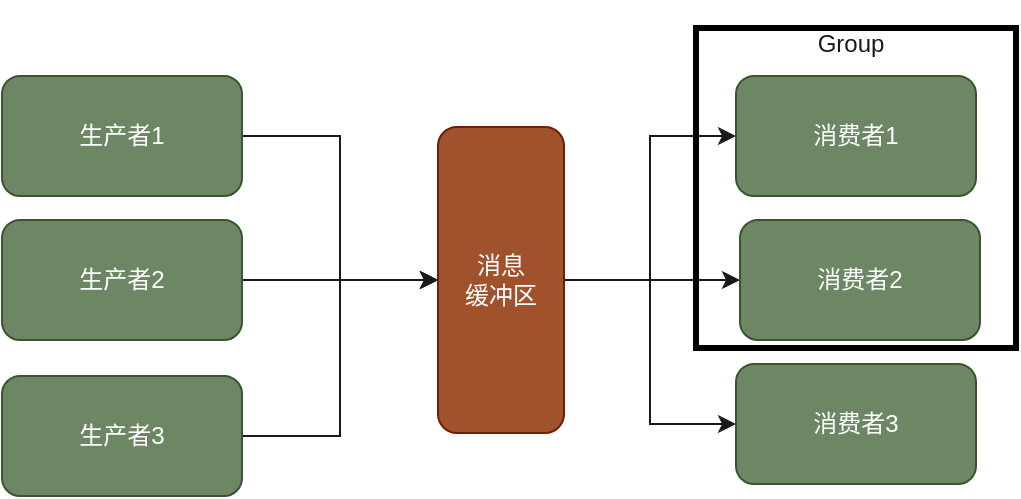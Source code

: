 <mxfile>
    <diagram id="8BT_zbUlcfIXwjmdEKF9" name="Page-1">
        <mxGraphModel dx="695" dy="526" grid="0" gridSize="10" guides="1" tooltips="1" connect="1" arrows="1" fold="1" page="1" pageScale="1" pageWidth="827" pageHeight="1169" background="#ffffff" math="0" shadow="0">
            <root>
                <mxCell id="0"/>
                <mxCell id="1" parent="0"/>
                <mxCell id="12" style="edgeStyle=orthogonalEdgeStyle;rounded=0;orthogonalLoop=1;jettySize=auto;html=1;labelBackgroundColor=none;strokeColor=#1A1A1A;fontColor=#1A1A1A;" edge="1" parent="1" source="5" target="9">
                    <mxGeometry relative="1" as="geometry"/>
                </mxCell>
                <mxCell id="5" value="生产者1" style="rounded=1;whiteSpace=wrap;html=1;fillColor=#6d8764;strokeColor=#3A5431;fontColor=#ffffff;" parent="1" vertex="1">
                    <mxGeometry x="190" y="175" width="120" height="60" as="geometry"/>
                </mxCell>
                <mxCell id="18" style="edgeStyle=orthogonalEdgeStyle;rounded=0;orthogonalLoop=1;jettySize=auto;html=1;entryX=0;entryY=0.5;entryDx=0;entryDy=0;labelBackgroundColor=none;strokeColor=#1A1A1A;fontColor=#1A1A1A;" edge="1" parent="1" source="9" target="17">
                    <mxGeometry relative="1" as="geometry"/>
                </mxCell>
                <mxCell id="21" style="edgeStyle=orthogonalEdgeStyle;rounded=0;orthogonalLoop=1;jettySize=auto;html=1;entryX=0;entryY=0.5;entryDx=0;entryDy=0;labelBackgroundColor=none;strokeColor=#1A1A1A;fontColor=#1A1A1A;" edge="1" parent="1" source="9" target="19">
                    <mxGeometry relative="1" as="geometry"/>
                </mxCell>
                <mxCell id="22" style="edgeStyle=orthogonalEdgeStyle;rounded=0;orthogonalLoop=1;jettySize=auto;html=1;labelBackgroundColor=none;strokeColor=#1A1A1A;fontColor=#1A1A1A;" edge="1" parent="1" source="9" target="20">
                    <mxGeometry relative="1" as="geometry"/>
                </mxCell>
                <mxCell id="9" value="消息&lt;br&gt;缓冲区" style="rounded=1;whiteSpace=wrap;html=1;fillColor=#a0522d;strokeColor=#6D1F00;fontColor=#ffffff;" vertex="1" parent="1">
                    <mxGeometry x="408" y="200.5" width="63" height="153" as="geometry"/>
                </mxCell>
                <mxCell id="14" style="edgeStyle=orthogonalEdgeStyle;rounded=0;orthogonalLoop=1;jettySize=auto;html=1;entryX=0;entryY=0.5;entryDx=0;entryDy=0;labelBackgroundColor=none;strokeColor=#1A1A1A;fontColor=#1A1A1A;" edge="1" parent="1" source="13" target="9">
                    <mxGeometry relative="1" as="geometry"/>
                </mxCell>
                <mxCell id="13" value="生产者2" style="rounded=1;whiteSpace=wrap;html=1;fillColor=#6d8764;strokeColor=#3A5431;fontColor=#ffffff;" vertex="1" parent="1">
                    <mxGeometry x="190" y="247" width="120" height="60" as="geometry"/>
                </mxCell>
                <mxCell id="16" style="edgeStyle=orthogonalEdgeStyle;rounded=0;orthogonalLoop=1;jettySize=auto;html=1;entryX=0;entryY=0.5;entryDx=0;entryDy=0;labelBackgroundColor=none;strokeColor=#1A1A1A;fontColor=#1A1A1A;" edge="1" parent="1" source="15" target="9">
                    <mxGeometry relative="1" as="geometry"/>
                </mxCell>
                <mxCell id="15" value="生产者3" style="rounded=1;whiteSpace=wrap;html=1;fillColor=#6d8764;strokeColor=#3A5431;fontColor=#ffffff;" vertex="1" parent="1">
                    <mxGeometry x="190" y="325" width="120" height="60" as="geometry"/>
                </mxCell>
                <mxCell id="17" value="消费者1" style="rounded=1;whiteSpace=wrap;html=1;fillColor=#6d8764;strokeColor=#3A5431;fontColor=#ffffff;" vertex="1" parent="1">
                    <mxGeometry x="557" y="175" width="120" height="60" as="geometry"/>
                </mxCell>
                <mxCell id="19" value="消费者2" style="rounded=1;whiteSpace=wrap;html=1;fillColor=#6d8764;strokeColor=#3A5431;fontColor=#ffffff;" vertex="1" parent="1">
                    <mxGeometry x="559" y="247" width="120" height="60" as="geometry"/>
                </mxCell>
                <mxCell id="20" value="消费者3" style="rounded=1;whiteSpace=wrap;html=1;fillColor=#6d8764;strokeColor=#3A5431;fontColor=#ffffff;" vertex="1" parent="1">
                    <mxGeometry x="557" y="319" width="120" height="60" as="geometry"/>
                </mxCell>
                <mxCell id="23" value="" style="whiteSpace=wrap;html=1;aspect=fixed;fontColor=#1A1A1A;fillColor=none;strokeWidth=3;" vertex="1" parent="1">
                    <mxGeometry x="537" y="151" width="160" height="160" as="geometry"/>
                </mxCell>
                <mxCell id="24" value="Group" style="whiteSpace=wrap;html=1;aspect=fixed;strokeWidth=1;fontColor=#1A1A1A;strokeColor=none;fillColor=none;" vertex="1" parent="1">
                    <mxGeometry x="593" y="137" width="43" height="43" as="geometry"/>
                </mxCell>
            </root>
        </mxGraphModel>
    </diagram>
    <diagram id="DP-l6AZAf-vOO0tLnYna" name="Page-3">
        <mxGraphModel dx="834" dy="631" grid="0" gridSize="10" guides="1" tooltips="1" connect="1" arrows="1" fold="1" page="1" pageScale="1" pageWidth="827" pageHeight="1169" background="#ffffff" math="0" shadow="0">
            <root>
                <mxCell id="Wc1lUOMoQVlbfa1tMs2v-0"/>
                <mxCell id="Wc1lUOMoQVlbfa1tMs2v-1" parent="Wc1lUOMoQVlbfa1tMs2v-0"/>
                <mxCell id="V8n1_aN9cY00SeAdYCYn-0" value="" style="rounded=1;whiteSpace=wrap;html=1;strokeWidth=1;fillColor=#d5e8d4;strokeColor=#82b366;" vertex="1" parent="Wc1lUOMoQVlbfa1tMs2v-1">
                    <mxGeometry x="297" y="45.5" width="210" height="378" as="geometry"/>
                </mxCell>
                <mxCell id="V8n1_aN9cY00SeAdYCYn-1" value="" style="rounded=1;whiteSpace=wrap;html=1;strokeWidth=1;fillColor=#d5e8d4;strokeColor=#82b366;" vertex="1" parent="Wc1lUOMoQVlbfa1tMs2v-1">
                    <mxGeometry x="66" y="71.5" width="152" height="305" as="geometry"/>
                </mxCell>
                <mxCell id="V8n1_aN9cY00SeAdYCYn-2" value="" style="rounded=1;whiteSpace=wrap;html=1;strokeWidth=1;fillColor=#d5e8d4;strokeColor=#82b366;" vertex="1" parent="Wc1lUOMoQVlbfa1tMs2v-1">
                    <mxGeometry x="600" y="71.5" width="138" height="311" as="geometry"/>
                </mxCell>
                <mxCell id="V8n1_aN9cY00SeAdYCYn-8" style="rounded=0;orthogonalLoop=1;jettySize=auto;html=1;labelBackgroundColor=none;strokeColor=#1A1A1A;fontColor=#1A1A1A;" edge="1" parent="Wc1lUOMoQVlbfa1tMs2v-1" source="V8n1_aN9cY00SeAdYCYn-3">
                    <mxGeometry relative="1" as="geometry">
                        <mxPoint x="298.076" y="118.685" as="targetPoint"/>
                    </mxGeometry>
                </mxCell>
                <mxCell id="V8n1_aN9cY00SeAdYCYn-9" style="rounded=0;orthogonalLoop=1;jettySize=auto;html=1;entryX=0;entryY=0.5;entryDx=0;entryDy=0;labelBackgroundColor=none;strokeColor=#1A1A1A;fontColor=#1A1A1A;" edge="1" parent="Wc1lUOMoQVlbfa1tMs2v-1">
                    <mxGeometry relative="1" as="geometry">
                        <mxPoint x="194" y="130" as="sourcePoint"/>
                        <mxPoint x="299" y="286.5" as="targetPoint"/>
                    </mxGeometry>
                </mxCell>
                <mxCell id="V8n1_aN9cY00SeAdYCYn-3" value="&lt;font style=&quot;font-size: 14px&quot;&gt;&lt;b&gt;Producer&lt;/b&gt;&lt;/font&gt;" style="rounded=0;whiteSpace=wrap;html=1;strokeWidth=1;fillColor=#6d8764;fontColor=#ffffff;strokeColor=#3A5431;" vertex="1" parent="Wc1lUOMoQVlbfa1tMs2v-1">
                    <mxGeometry x="95" y="111" width="94" height="38" as="geometry"/>
                </mxCell>
                <mxCell id="V8n1_aN9cY00SeAdYCYn-10" style="rounded=0;orthogonalLoop=1;jettySize=auto;html=1;labelBackgroundColor=none;strokeColor=#1A1A1A;fontColor=#1A1A1A;" edge="1" parent="Wc1lUOMoQVlbfa1tMs2v-1" source="V8n1_aN9cY00SeAdYCYn-4">
                    <mxGeometry relative="1" as="geometry">
                        <mxPoint x="298.216" y="205.18" as="targetPoint"/>
                    </mxGeometry>
                </mxCell>
                <mxCell id="V8n1_aN9cY00SeAdYCYn-4" value="&lt;font style=&quot;font-size: 14px&quot;&gt;&lt;b&gt;Producer&lt;/b&gt;&lt;/font&gt;" style="rounded=0;whiteSpace=wrap;html=1;strokeWidth=1;fillColor=#6d8764;fontColor=#ffffff;strokeColor=#3A5431;" vertex="1" parent="Wc1lUOMoQVlbfa1tMs2v-1">
                    <mxGeometry x="95" y="205" width="94" height="38" as="geometry"/>
                </mxCell>
                <mxCell id="V8n1_aN9cY00SeAdYCYn-11" value="&lt;font style=&quot;font-size: 14px&quot;&gt;&lt;b&gt;Partiton1&lt;/b&gt;&lt;/font&gt;" style="rounded=1;whiteSpace=wrap;html=1;strokeWidth=1;fontColor=#ffffff;strokeColor=#BD7000;fillColor=#BD8008;" vertex="1" parent="Wc1lUOMoQVlbfa1tMs2v-1">
                    <mxGeometry x="338" y="91" width="132" height="41" as="geometry"/>
                </mxCell>
                <mxCell id="V8n1_aN9cY00SeAdYCYn-12" value="&lt;font style=&quot;font-size: 14px&quot;&gt;&lt;b&gt;Partiton2&lt;/b&gt;&lt;/font&gt;" style="rounded=1;whiteSpace=wrap;html=1;strokeWidth=1;fontColor=#ffffff;strokeColor=#BD7000;fillColor=#BD8008;" vertex="1" parent="Wc1lUOMoQVlbfa1tMs2v-1">
                    <mxGeometry x="338" y="167" width="132" height="41" as="geometry"/>
                </mxCell>
                <mxCell id="V8n1_aN9cY00SeAdYCYn-13" value="&lt;font style=&quot;font-size: 14px&quot;&gt;&lt;b&gt;Partiton3&lt;/b&gt;&lt;/font&gt;" style="rounded=1;whiteSpace=wrap;html=1;strokeWidth=1;fontColor=#ffffff;strokeColor=#BD7000;fillColor=#BD8008;" vertex="1" parent="Wc1lUOMoQVlbfa1tMs2v-1">
                    <mxGeometry x="336" y="239" width="132" height="41" as="geometry"/>
                </mxCell>
                <mxCell id="V8n1_aN9cY00SeAdYCYn-14" value="&lt;font style=&quot;font-size: 14px&quot;&gt;&lt;b&gt;Partiton4&lt;/b&gt;&lt;/font&gt;" style="rounded=1;whiteSpace=wrap;html=1;strokeWidth=1;fontColor=#ffffff;strokeColor=#BD7000;fillColor=#BD8008;" vertex="1" parent="Wc1lUOMoQVlbfa1tMs2v-1">
                    <mxGeometry x="338" y="319" width="132" height="41" as="geometry"/>
                </mxCell>
            </root>
        </mxGraphModel>
    </diagram>
</mxfile>